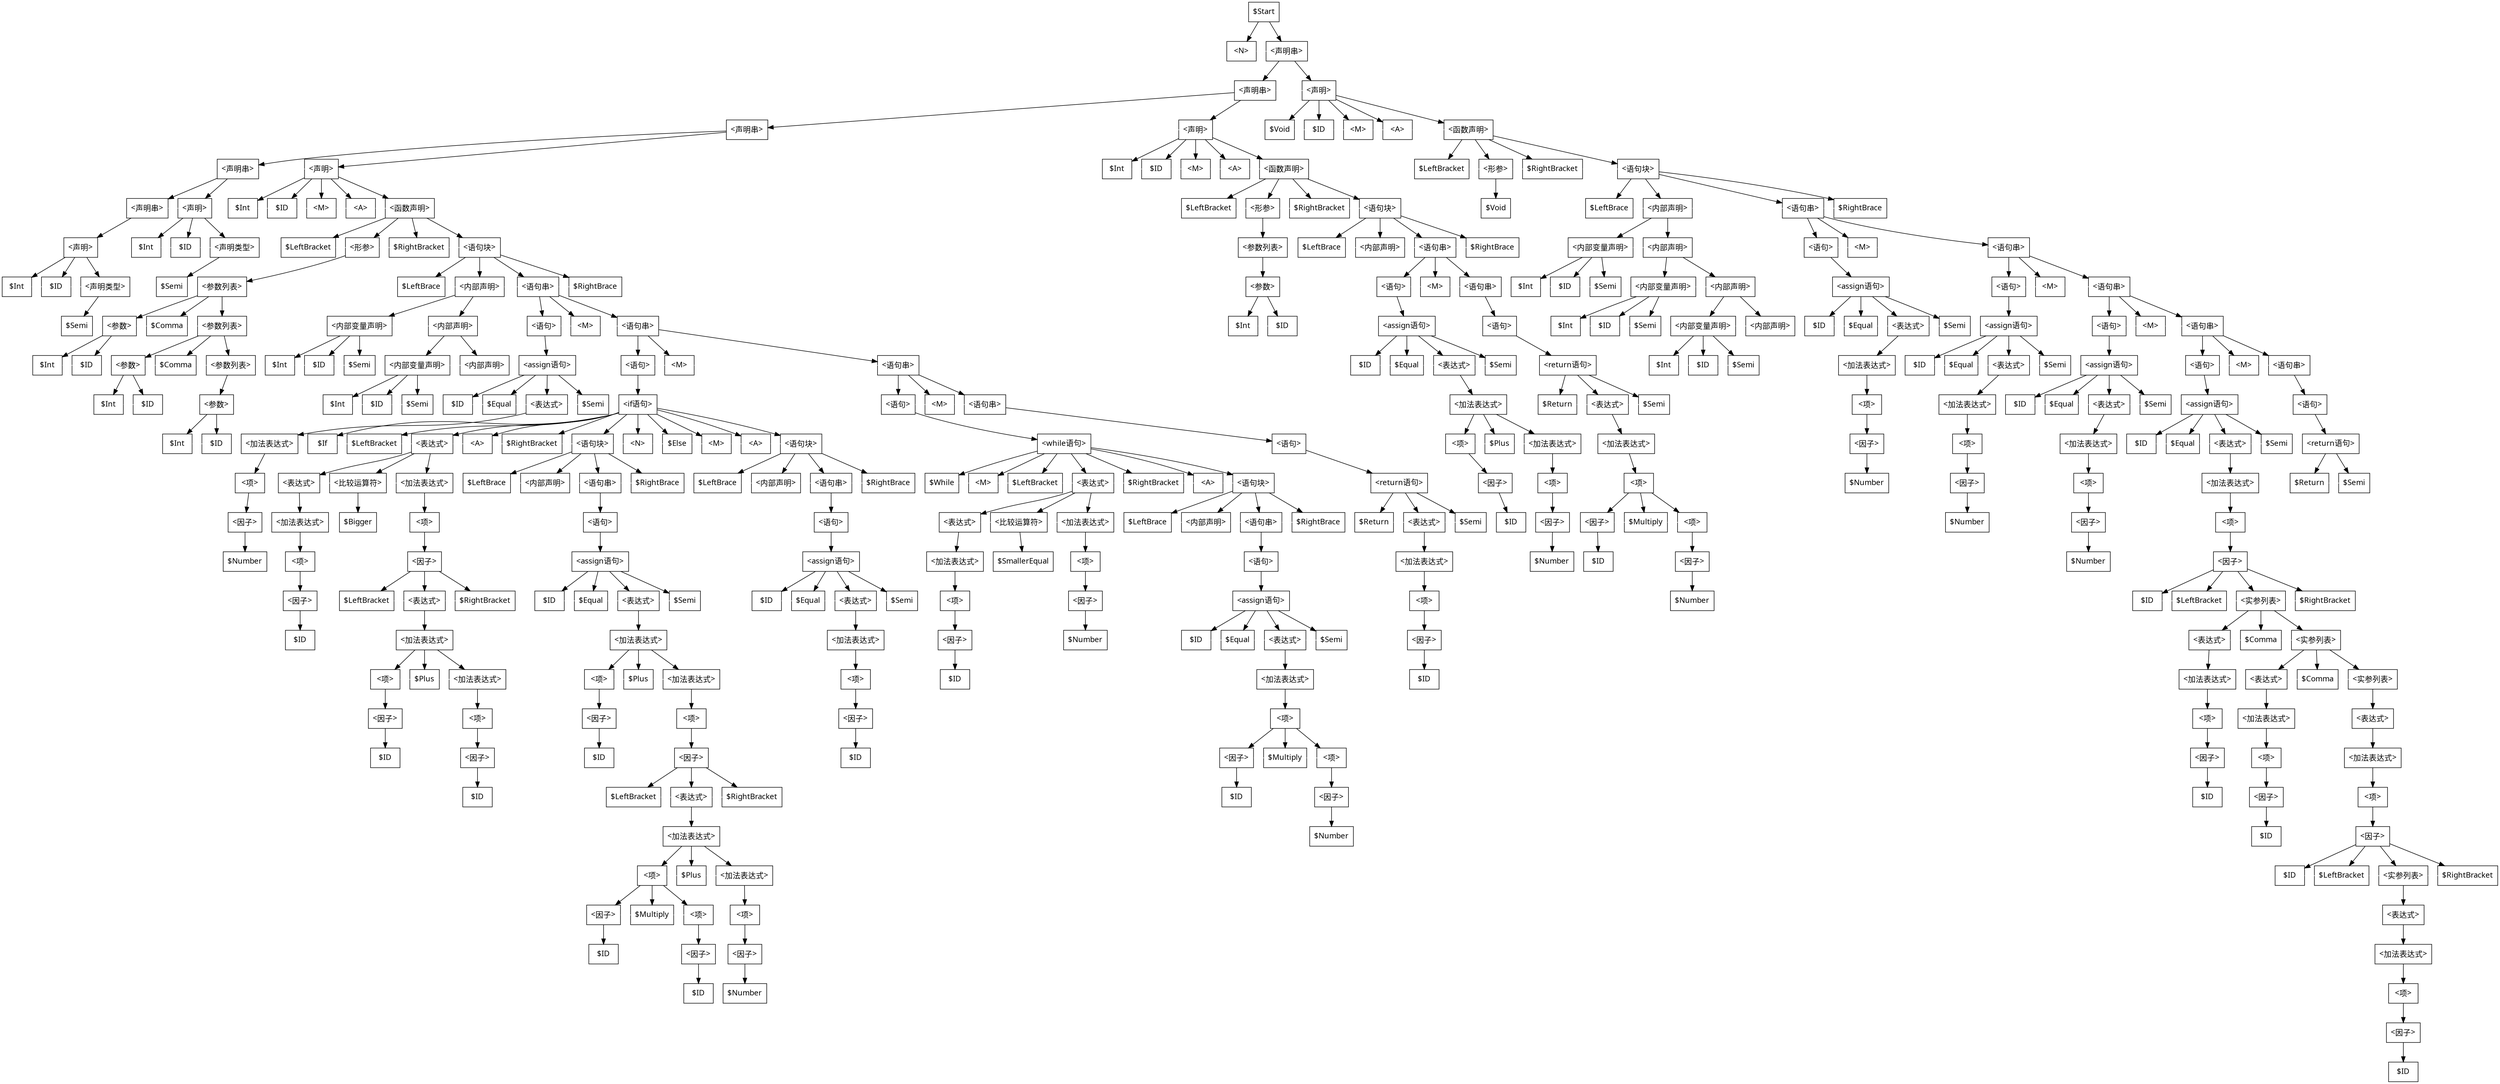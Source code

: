 #@startdot

digraph demo {
node [fontname="Fangsong" shape=plaintext]

	Node1[label="$RightBrace", shape="box"]
	Node2[label="$Semi", shape="box"]
	Node3[label="$Return", shape="box"]
	Node4[label="$Semi", shape="box"]
	Node5[label="$RightBracket", shape="box"]
	Node6[label="$RightBracket", shape="box"]
	Node7[label="$ID", shape="box"]
	Node8[label="$LeftBracket", shape="box"]
	Node9[label="$ID", shape="box"]
	Node10[label="$Comma", shape="box"]
	Node11[label="$ID", shape="box"]
	Node12[label="$Comma", shape="box"]
	Node13[label="$ID", shape="box"]
	Node14[label="$LeftBracket", shape="box"]
	Node15[label="$ID", shape="box"]
	Node16[label="$Equal", shape="box"]
	Node17[label="$ID", shape="box"]
	Node18[label="$Semi", shape="box"]
	Node19[label="$Number", shape="box"]
	Node20[label="$Equal", shape="box"]
	Node21[label="$ID", shape="box"]
	Node22[label="$Semi", shape="box"]
	Node23[label="$Number", shape="box"]
	Node24[label="$Equal", shape="box"]
	Node25[label="$ID", shape="box"]
	Node26[label="$Semi", shape="box"]
	Node27[label="$Number", shape="box"]
	Node28[label="$Equal", shape="box"]
	Node29[label="$ID", shape="box"]
	Node30[label="$Semi", shape="box"]
	Node31[label="$ID", shape="box"]
	Node32[label="$Int", shape="box"]
	Node33[label="$Semi", shape="box"]
	Node34[label="$ID", shape="box"]
	Node35[label="$Int", shape="box"]
	Node36[label="$Semi", shape="box"]
	Node37[label="$ID", shape="box"]
	Node38[label="$Int", shape="box"]
	Node39[label="$LeftBrace", shape="box"]
	Node40[label="$RightBracket", shape="box"]
	Node41[label="$Void", shape="box"]
	Node42[label="$LeftBracket", shape="box"]
	Node43[label="$ID", shape="box"]
	Node44[label="$Void", shape="box"]
	Node45[label="$RightBrace", shape="box"]
	Node46[label="$Semi", shape="box"]
	Node47[label="$Number", shape="box"]
	Node48[label="$Multiply", shape="box"]
	Node49[label="$ID", shape="box"]
	Node50[label="$Return", shape="box"]
	Node51[label="$Semi", shape="box"]
	Node52[label="$Number", shape="box"]
	Node53[label="$Plus", shape="box"]
	Node54[label="$ID", shape="box"]
	Node55[label="$Equal", shape="box"]
	Node56[label="$ID", shape="box"]
	Node57[label="$LeftBrace", shape="box"]
	Node58[label="$RightBracket", shape="box"]
	Node59[label="$ID", shape="box"]
	Node60[label="$Int", shape="box"]
	Node61[label="$LeftBracket", shape="box"]
	Node62[label="$ID", shape="box"]
	Node63[label="$Int", shape="box"]
	Node64[label="$RightBrace", shape="box"]
	Node65[label="$Semi", shape="box"]
	Node66[label="$ID", shape="box"]
	Node67[label="$Return", shape="box"]
	Node68[label="$RightBrace", shape="box"]
	Node69[label="$Semi", shape="box"]
	Node70[label="$Number", shape="box"]
	Node71[label="$Multiply", shape="box"]
	Node72[label="$ID", shape="box"]
	Node73[label="$Equal", shape="box"]
	Node74[label="$ID", shape="box"]
	Node75[label="$LeftBrace", shape="box"]
	Node76[label="$RightBracket", shape="box"]
	Node77[label="$Number", shape="box"]
	Node78[label="$SmallerEqual", shape="box"]
	Node79[label="$ID", shape="box"]
	Node80[label="$LeftBracket", shape="box"]
	Node81[label="$While", shape="box"]
	Node82[label="$RightBrace", shape="box"]
	Node83[label="$Semi", shape="box"]
	Node84[label="$ID", shape="box"]
	Node85[label="$Equal", shape="box"]
	Node86[label="$ID", shape="box"]
	Node87[label="$LeftBrace", shape="box"]
	Node88[label="$Else", shape="box"]
	Node89[label="$RightBrace", shape="box"]
	Node90[label="$Semi", shape="box"]
	Node91[label="$RightBracket", shape="box"]
	Node92[label="$Number", shape="box"]
	Node93[label="$Plus", shape="box"]
	Node94[label="$ID", shape="box"]
	Node95[label="$Multiply", shape="box"]
	Node96[label="$ID", shape="box"]
	Node97[label="$LeftBracket", shape="box"]
	Node98[label="$Plus", shape="box"]
	Node99[label="$ID", shape="box"]
	Node100[label="$Equal", shape="box"]
	Node101[label="$ID", shape="box"]
	Node102[label="$LeftBrace", shape="box"]
	Node103[label="$RightBracket", shape="box"]
	Node104[label="$RightBracket", shape="box"]
	Node105[label="$ID", shape="box"]
	Node106[label="$Plus", shape="box"]
	Node107[label="$ID", shape="box"]
	Node108[label="$LeftBracket", shape="box"]
	Node109[label="$Bigger", shape="box"]
	Node110[label="$ID", shape="box"]
	Node111[label="$LeftBracket", shape="box"]
	Node112[label="$If", shape="box"]
	Node113[label="$Semi", shape="box"]
	Node114[label="$Number", shape="box"]
	Node115[label="$Equal", shape="box"]
	Node116[label="$ID", shape="box"]
	Node117[label="$Semi", shape="box"]
	Node118[label="$ID", shape="box"]
	Node119[label="$Int", shape="box"]
	Node120[label="$Semi", shape="box"]
	Node121[label="$ID", shape="box"]
	Node122[label="$Int", shape="box"]
	Node123[label="$LeftBrace", shape="box"]
	Node124[label="$RightBracket", shape="box"]
	Node125[label="$ID", shape="box"]
	Node126[label="$Int", shape="box"]
	Node127[label="$Comma", shape="box"]
	Node128[label="$ID", shape="box"]
	Node129[label="$Int", shape="box"]
	Node130[label="$Comma", shape="box"]
	Node131[label="$ID", shape="box"]
	Node132[label="$Int", shape="box"]
	Node133[label="$LeftBracket", shape="box"]
	Node134[label="$ID", shape="box"]
	Node135[label="$Int", shape="box"]
	Node136[label="$Semi", shape="box"]
	Node137[label="$ID", shape="box"]
	Node138[label="$Int", shape="box"]
	Node139[label="$Semi", shape="box"]
	Node140[label="$ID", shape="box"]
	Node141[label="$Int", shape="box"]
	Node143[label="<N>", shape="box"]
	Node144[label="<声明类型>", shape="box"]
	Node145[label="<声明>", shape="box"]
	Node146[label="<声明串>", shape="box"]
	Node147[label="<声明类型>", shape="box"]
	Node148[label="<声明>", shape="box"]
	Node149[label="<声明串>", shape="box"]
	Node150[label="<M>", shape="box"]
	Node151[label="<A>", shape="box"]
	Node152[label="<参数>", shape="box"]
	Node153[label="<参数>", shape="box"]
	Node154[label="<参数>", shape="box"]
	Node155[label="<参数列表>", shape="box"]
	Node156[label="<参数列表>", shape="box"]
	Node157[label="<参数列表>", shape="box"]
	Node158[label="<形参>", shape="box"]
	Node159[label="<内部变量声明>", shape="box"]
	Node160[label="<内部变量声明>", shape="box"]
	Node161[label="<内部声明>", shape="box"]
	Node162[label="<内部声明>", shape="box"]
	Node163[label="<内部声明>", shape="box"]
	Node164[label="<因子>", shape="box"]
	Node165[label="<项>", shape="box"]
	Node166[label="<加法表达式>", shape="box"]
	Node167[label="<表达式>", shape="box"]
	Node168[label="<assign语句>", shape="box"]
	Node169[label="<语句>", shape="box"]
	Node170[label="<M>", shape="box"]
	Node171[label="<因子>", shape="box"]
	Node172[label="<项>", shape="box"]
	Node173[label="<加法表达式>", shape="box"]
	Node174[label="<表达式>", shape="box"]
	Node175[label="<比较运算符>", shape="box"]
	Node176[label="<因子>", shape="box"]
	Node177[label="<项>", shape="box"]
	Node178[label="<因子>", shape="box"]
	Node179[label="<项>", shape="box"]
	Node180[label="<加法表达式>", shape="box"]
	Node181[label="<加法表达式>", shape="box"]
	Node182[label="<表达式>", shape="box"]
	Node183[label="<因子>", shape="box"]
	Node184[label="<项>", shape="box"]
	Node185[label="<加法表达式>", shape="box"]
	Node186[label="<表达式>", shape="box"]
	Node187[label="<A>", shape="box"]
	Node188[label="<内部声明>", shape="box"]
	Node189[label="<因子>", shape="box"]
	Node190[label="<项>", shape="box"]
	Node191[label="<因子>", shape="box"]
	Node192[label="<因子>", shape="box"]
	Node193[label="<项>", shape="box"]
	Node194[label="<项>", shape="box"]
	Node195[label="<因子>", shape="box"]
	Node196[label="<项>", shape="box"]
	Node197[label="<加法表达式>", shape="box"]
	Node198[label="<加法表达式>", shape="box"]
	Node199[label="<表达式>", shape="box"]
	Node200[label="<因子>", shape="box"]
	Node201[label="<项>", shape="box"]
	Node202[label="<加法表达式>", shape="box"]
	Node203[label="<加法表达式>", shape="box"]
	Node204[label="<表达式>", shape="box"]
	Node205[label="<assign语句>", shape="box"]
	Node206[label="<语句>", shape="box"]
	Node207[label="<语句串>", shape="box"]
	Node208[label="<语句块>", shape="box"]
	Node209[label="<N>", shape="box"]
	Node210[label="<M>", shape="box"]
	Node211[label="<A>", shape="box"]
	Node212[label="<内部声明>", shape="box"]
	Node213[label="<因子>", shape="box"]
	Node214[label="<项>", shape="box"]
	Node215[label="<加法表达式>", shape="box"]
	Node216[label="<表达式>", shape="box"]
	Node217[label="<assign语句>", shape="box"]
	Node218[label="<语句>", shape="box"]
	Node219[label="<语句串>", shape="box"]
	Node220[label="<语句块>", shape="box"]
	Node221[label="<if语句>", shape="box"]
	Node222[label="<语句>", shape="box"]
	Node223[label="<M>", shape="box"]
	Node224[label="<M>", shape="box"]
	Node225[label="<因子>", shape="box"]
	Node226[label="<项>", shape="box"]
	Node227[label="<加法表达式>", shape="box"]
	Node228[label="<表达式>", shape="box"]
	Node229[label="<比较运算符>", shape="box"]
	Node230[label="<因子>", shape="box"]
	Node231[label="<项>", shape="box"]
	Node232[label="<加法表达式>", shape="box"]
	Node233[label="<表达式>", shape="box"]
	Node234[label="<A>", shape="box"]
	Node235[label="<内部声明>", shape="box"]
	Node236[label="<因子>", shape="box"]
	Node237[label="<因子>", shape="box"]
	Node238[label="<项>", shape="box"]
	Node239[label="<项>", shape="box"]
	Node240[label="<加法表达式>", shape="box"]
	Node241[label="<表达式>", shape="box"]
	Node242[label="<assign语句>", shape="box"]
	Node243[label="<语句>", shape="box"]
	Node244[label="<语句串>", shape="box"]
	Node245[label="<语句块>", shape="box"]
	Node246[label="<while语句>", shape="box"]
	Node247[label="<语句>", shape="box"]
	Node248[label="<M>", shape="box"]
	Node249[label="<因子>", shape="box"]
	Node250[label="<项>", shape="box"]
	Node251[label="<加法表达式>", shape="box"]
	Node252[label="<表达式>", shape="box"]
	Node253[label="<return语句>", shape="box"]
	Node254[label="<语句>", shape="box"]
	Node255[label="<语句串>", shape="box"]
	Node256[label="<语句串>", shape="box"]
	Node257[label="<语句串>", shape="box"]
	Node258[label="<语句串>", shape="box"]
	Node259[label="<语句块>", shape="box"]
	Node260[label="<函数声明>", shape="box"]
	Node261[label="<声明>", shape="box"]
	Node262[label="<声明串>", shape="box"]
	Node263[label="<M>", shape="box"]
	Node264[label="<A>", shape="box"]
	Node265[label="<参数>", shape="box"]
	Node266[label="<参数列表>", shape="box"]
	Node267[label="<形参>", shape="box"]
	Node268[label="<内部声明>", shape="box"]
	Node269[label="<因子>", shape="box"]
	Node270[label="<项>", shape="box"]
	Node271[label="<因子>", shape="box"]
	Node272[label="<项>", shape="box"]
	Node273[label="<加法表达式>", shape="box"]
	Node274[label="<加法表达式>", shape="box"]
	Node275[label="<表达式>", shape="box"]
	Node276[label="<assign语句>", shape="box"]
	Node277[label="<语句>", shape="box"]
	Node278[label="<M>", shape="box"]
	Node279[label="<因子>", shape="box"]
	Node280[label="<因子>", shape="box"]
	Node281[label="<项>", shape="box"]
	Node282[label="<项>", shape="box"]
	Node283[label="<加法表达式>", shape="box"]
	Node284[label="<表达式>", shape="box"]
	Node285[label="<return语句>", shape="box"]
	Node286[label="<语句>", shape="box"]
	Node287[label="<语句串>", shape="box"]
	Node288[label="<语句串>", shape="box"]
	Node289[label="<语句块>", shape="box"]
	Node290[label="<函数声明>", shape="box"]
	Node291[label="<声明>", shape="box"]
	Node292[label="<声明串>", shape="box"]
	Node293[label="<M>", shape="box"]
	Node294[label="<A>", shape="box"]
	Node295[label="<形参>", shape="box"]
	Node296[label="<内部变量声明>", shape="box"]
	Node297[label="<内部变量声明>", shape="box"]
	Node298[label="<内部变量声明>", shape="box"]
	Node299[label="<内部声明>", shape="box"]
	Node300[label="<内部声明>", shape="box"]
	Node301[label="<内部声明>", shape="box"]
	Node302[label="<内部声明>", shape="box"]
	Node303[label="<因子>", shape="box"]
	Node304[label="<项>", shape="box"]
	Node305[label="<加法表达式>", shape="box"]
	Node306[label="<表达式>", shape="box"]
	Node307[label="<assign语句>", shape="box"]
	Node308[label="<语句>", shape="box"]
	Node309[label="<M>", shape="box"]
	Node310[label="<因子>", shape="box"]
	Node311[label="<项>", shape="box"]
	Node312[label="<加法表达式>", shape="box"]
	Node313[label="<表达式>", shape="box"]
	Node314[label="<assign语句>", shape="box"]
	Node315[label="<语句>", shape="box"]
	Node316[label="<M>", shape="box"]
	Node317[label="<因子>", shape="box"]
	Node318[label="<项>", shape="box"]
	Node319[label="<加法表达式>", shape="box"]
	Node320[label="<表达式>", shape="box"]
	Node321[label="<assign语句>", shape="box"]
	Node322[label="<语句>", shape="box"]
	Node323[label="<M>", shape="box"]
	Node324[label="<因子>", shape="box"]
	Node325[label="<项>", shape="box"]
	Node326[label="<加法表达式>", shape="box"]
	Node327[label="<表达式>", shape="box"]
	Node328[label="<因子>", shape="box"]
	Node329[label="<项>", shape="box"]
	Node330[label="<加法表达式>", shape="box"]
	Node331[label="<表达式>", shape="box"]
	Node332[label="<因子>", shape="box"]
	Node333[label="<项>", shape="box"]
	Node334[label="<加法表达式>", shape="box"]
	Node335[label="<表达式>", shape="box"]
	Node336[label="<实参列表>", shape="box"]
	Node337[label="<因子>", shape="box"]
	Node338[label="<项>", shape="box"]
	Node339[label="<加法表达式>", shape="box"]
	Node340[label="<表达式>", shape="box"]
	Node341[label="<实参列表>", shape="box"]
	Node342[label="<实参列表>", shape="box"]
	Node343[label="<实参列表>", shape="box"]
	Node344[label="<因子>", shape="box"]
	Node345[label="<项>", shape="box"]
	Node346[label="<加法表达式>", shape="box"]
	Node347[label="<表达式>", shape="box"]
	Node348[label="<assign语句>", shape="box"]
	Node349[label="<语句>", shape="box"]
	Node350[label="<M>", shape="box"]
	Node351[label="<return语句>", shape="box"]
	Node352[label="<语句>", shape="box"]
	Node353[label="<语句串>", shape="box"]
	Node354[label="<语句串>", shape="box"]
	Node355[label="<语句串>", shape="box"]
	Node356[label="<语句串>", shape="box"]
	Node357[label="<语句串>", shape="box"]
	Node358[label="<语句块>", shape="box"]
	Node359[label="<函数声明>", shape="box"]
	Node360[label="<声明>", shape="box"]
	Node361[label="<声明串>", shape="box"]
	Node362[label="$Start", shape="box"]

	Node362->Node361
	Node362->Node143
	{
		rank = same;
		Node143->Node361[color=white];
		rankdir=LR;
	}
	Node361->Node360
	Node361->Node292
	{
		rank = same;
		Node292->Node360[color=white];
		rankdir=LR;
	}
	Node360->Node359
	Node360->Node294
	Node360->Node293
	Node360->Node43
	Node360->Node44
	{
		rank = same;
		Node44->Node43->Node293->Node294->Node359[color=white];
		rankdir=LR;
	}
	Node359->Node358
	Node359->Node40
	Node359->Node295
	Node359->Node42
	{
		rank = same;
		Node42->Node295->Node40->Node358[color=white];
		rankdir=LR;
	}
	Node358->Node1
	Node358->Node357
	Node358->Node302
	Node358->Node39
	{
		rank = same;
		Node39->Node302->Node357->Node1[color=white];
		rankdir=LR;
	}
	Node357->Node356
	Node357->Node309
	Node357->Node308
	{
		rank = same;
		Node308->Node309->Node356[color=white];
		rankdir=LR;
	}
	Node356->Node355
	Node356->Node316
	Node356->Node315
	{
		rank = same;
		Node315->Node316->Node355[color=white];
		rankdir=LR;
	}
	Node355->Node354
	Node355->Node323
	Node355->Node322
	{
		rank = same;
		Node322->Node323->Node354[color=white];
		rankdir=LR;
	}
	Node354->Node353
	Node354->Node350
	Node354->Node349
	{
		rank = same;
		Node349->Node350->Node353[color=white];
		rankdir=LR;
	}
	Node353->Node352
	Node352->Node351
	Node351->Node2
	Node351->Node3
	{
		rank = same;
		Node3->Node2[color=white];
		rankdir=LR;
	}
	Node349->Node348
	Node348->Node4
	Node348->Node347
	Node348->Node16
	Node348->Node17
	{
		rank = same;
		Node17->Node16->Node347->Node4[color=white];
		rankdir=LR;
	}
	Node347->Node346
	Node346->Node345
	Node345->Node344
	Node344->Node5
	Node344->Node343
	Node344->Node14
	Node344->Node15
	{
		rank = same;
		Node15->Node14->Node343->Node5[color=white];
		rankdir=LR;
	}
	Node343->Node342
	Node343->Node12
	Node343->Node327
	{
		rank = same;
		Node327->Node12->Node342[color=white];
		rankdir=LR;
	}
	Node342->Node341
	Node342->Node10
	Node342->Node331
	{
		rank = same;
		Node331->Node10->Node341[color=white];
		rankdir=LR;
	}
	Node341->Node340
	Node340->Node339
	Node339->Node338
	Node338->Node337
	Node337->Node6
	Node337->Node336
	Node337->Node8
	Node337->Node9
	{
		rank = same;
		Node9->Node8->Node336->Node6[color=white];
		rankdir=LR;
	}
	Node336->Node335
	Node335->Node334
	Node334->Node333
	Node333->Node332
	Node332->Node7
	Node331->Node330
	Node330->Node329
	Node329->Node328
	Node328->Node11
	Node327->Node326
	Node326->Node325
	Node325->Node324
	Node324->Node13
	Node322->Node321
	Node321->Node18
	Node321->Node320
	Node321->Node20
	Node321->Node21
	{
		rank = same;
		Node21->Node20->Node320->Node18[color=white];
		rankdir=LR;
	}
	Node320->Node319
	Node319->Node318
	Node318->Node317
	Node317->Node19
	Node315->Node314
	Node314->Node22
	Node314->Node313
	Node314->Node24
	Node314->Node25
	{
		rank = same;
		Node25->Node24->Node313->Node22[color=white];
		rankdir=LR;
	}
	Node313->Node312
	Node312->Node311
	Node311->Node310
	Node310->Node23
	Node308->Node307
	Node307->Node26
	Node307->Node306
	Node307->Node28
	Node307->Node29
	{
		rank = same;
		Node29->Node28->Node306->Node26[color=white];
		rankdir=LR;
	}
	Node306->Node305
	Node305->Node304
	Node304->Node303
	Node303->Node27
	Node302->Node301
	Node302->Node296
	{
		rank = same;
		Node296->Node301[color=white];
		rankdir=LR;
	}
	Node301->Node300
	Node301->Node297
	{
		rank = same;
		Node297->Node300[color=white];
		rankdir=LR;
	}
	Node300->Node299
	Node300->Node298
	{
		rank = same;
		Node298->Node299[color=white];
		rankdir=LR;
	}
	Node298->Node30
	Node298->Node31
	Node298->Node32
	{
		rank = same;
		Node32->Node31->Node30[color=white];
		rankdir=LR;
	}
	Node297->Node33
	Node297->Node34
	Node297->Node35
	{
		rank = same;
		Node35->Node34->Node33[color=white];
		rankdir=LR;
	}
	Node296->Node36
	Node296->Node37
	Node296->Node38
	{
		rank = same;
		Node38->Node37->Node36[color=white];
		rankdir=LR;
	}
	Node295->Node41
	Node292->Node291
	Node292->Node262
	{
		rank = same;
		Node262->Node291[color=white];
		rankdir=LR;
	}
	Node291->Node290
	Node291->Node264
	Node291->Node263
	Node291->Node62
	Node291->Node63
	{
		rank = same;
		Node63->Node62->Node263->Node264->Node290[color=white];
		rankdir=LR;
	}
	Node290->Node289
	Node290->Node58
	Node290->Node267
	Node290->Node61
	{
		rank = same;
		Node61->Node267->Node58->Node289[color=white];
		rankdir=LR;
	}
	Node289->Node45
	Node289->Node288
	Node289->Node268
	Node289->Node57
	{
		rank = same;
		Node57->Node268->Node288->Node45[color=white];
		rankdir=LR;
	}
	Node288->Node287
	Node288->Node278
	Node288->Node277
	{
		rank = same;
		Node277->Node278->Node287[color=white];
		rankdir=LR;
	}
	Node287->Node286
	Node286->Node285
	Node285->Node46
	Node285->Node284
	Node285->Node50
	{
		rank = same;
		Node50->Node284->Node46[color=white];
		rankdir=LR;
	}
	Node284->Node283
	Node283->Node282
	Node282->Node281
	Node282->Node48
	Node282->Node279
	{
		rank = same;
		Node279->Node48->Node281[color=white];
		rankdir=LR;
	}
	Node281->Node280
	Node280->Node47
	Node279->Node49
	Node277->Node276
	Node276->Node51
	Node276->Node275
	Node276->Node55
	Node276->Node56
	{
		rank = same;
		Node56->Node55->Node275->Node51[color=white];
		rankdir=LR;
	}
	Node275->Node274
	Node274->Node273
	Node274->Node53
	Node274->Node270
	{
		rank = same;
		Node270->Node53->Node273[color=white];
		rankdir=LR;
	}
	Node273->Node272
	Node272->Node271
	Node271->Node52
	Node270->Node269
	Node269->Node54
	Node267->Node266
	Node266->Node265
	Node265->Node59
	Node265->Node60
	{
		rank = same;
		Node60->Node59[color=white];
		rankdir=LR;
	}
	Node262->Node261
	Node262->Node149
	{
		rank = same;
		Node149->Node261[color=white];
		rankdir=LR;
	}
	Node261->Node260
	Node261->Node151
	Node261->Node150
	Node261->Node134
	Node261->Node135
	{
		rank = same;
		Node135->Node134->Node150->Node151->Node260[color=white];
		rankdir=LR;
	}
	Node260->Node259
	Node260->Node124
	Node260->Node158
	Node260->Node133
	{
		rank = same;
		Node133->Node158->Node124->Node259[color=white];
		rankdir=LR;
	}
	Node259->Node64
	Node259->Node258
	Node259->Node163
	Node259->Node123
	{
		rank = same;
		Node123->Node163->Node258->Node64[color=white];
		rankdir=LR;
	}
	Node258->Node257
	Node258->Node170
	Node258->Node169
	{
		rank = same;
		Node169->Node170->Node257[color=white];
		rankdir=LR;
	}
	Node257->Node256
	Node257->Node223
	Node257->Node222
	{
		rank = same;
		Node222->Node223->Node256[color=white];
		rankdir=LR;
	}
	Node256->Node255
	Node256->Node248
	Node256->Node247
	{
		rank = same;
		Node247->Node248->Node255[color=white];
		rankdir=LR;
	}
	Node255->Node254
	Node254->Node253
	Node253->Node65
	Node253->Node252
	Node253->Node67
	{
		rank = same;
		Node67->Node252->Node65[color=white];
		rankdir=LR;
	}
	Node252->Node251
	Node251->Node250
	Node250->Node249
	Node249->Node66
	Node247->Node246
	Node246->Node245
	Node246->Node234
	Node246->Node76
	Node246->Node233
	Node246->Node80
	Node246->Node224
	Node246->Node81
	{
		rank = same;
		Node81->Node224->Node80->Node233->Node76->Node234->Node245[color=white];
		rankdir=LR;
	}
	Node245->Node68
	Node245->Node244
	Node245->Node235
	Node245->Node75
	{
		rank = same;
		Node75->Node235->Node244->Node68[color=white];
		rankdir=LR;
	}
	Node244->Node243
	Node243->Node242
	Node242->Node69
	Node242->Node241
	Node242->Node73
	Node242->Node74
	{
		rank = same;
		Node74->Node73->Node241->Node69[color=white];
		rankdir=LR;
	}
	Node241->Node240
	Node240->Node239
	Node239->Node238
	Node239->Node71
	Node239->Node236
	{
		rank = same;
		Node236->Node71->Node238[color=white];
		rankdir=LR;
	}
	Node238->Node237
	Node237->Node70
	Node236->Node72
	Node233->Node232
	Node233->Node229
	Node233->Node228
	{
		rank = same;
		Node228->Node229->Node232[color=white];
		rankdir=LR;
	}
	Node232->Node231
	Node231->Node230
	Node230->Node77
	Node229->Node78
	Node228->Node227
	Node227->Node226
	Node226->Node225
	Node225->Node79
	Node222->Node221
	Node221->Node220
	Node221->Node211
	Node221->Node210
	Node221->Node88
	Node221->Node209
	Node221->Node208
	Node221->Node103
	Node221->Node187
	Node221->Node186
	Node221->Node111
	Node221->Node112
	{
		rank = same;
		Node112->Node111->Node186->Node187->Node103->Node208->Node209->Node88->Node210->Node211->Node220[color=white];
		rankdir=LR;
	}
	Node220->Node82
	Node220->Node219
	Node220->Node212
	Node220->Node87
	{
		rank = same;
		Node87->Node212->Node219->Node82[color=white];
		rankdir=LR;
	}
	Node219->Node218
	Node218->Node217
	Node217->Node83
	Node217->Node216
	Node217->Node85
	Node217->Node86
	{
		rank = same;
		Node86->Node85->Node216->Node83[color=white];
		rankdir=LR;
	}
	Node216->Node215
	Node215->Node214
	Node214->Node213
	Node213->Node84
	Node208->Node89
	Node208->Node207
	Node208->Node188
	Node208->Node102
	{
		rank = same;
		Node102->Node188->Node207->Node89[color=white];
		rankdir=LR;
	}
	Node207->Node206
	Node206->Node205
	Node205->Node90
	Node205->Node204
	Node205->Node100
	Node205->Node101
	{
		rank = same;
		Node101->Node100->Node204->Node90[color=white];
		rankdir=LR;
	}
	Node204->Node203
	Node203->Node202
	Node203->Node98
	Node203->Node190
	{
		rank = same;
		Node190->Node98->Node202[color=white];
		rankdir=LR;
	}
	Node202->Node201
	Node201->Node200
	Node200->Node91
	Node200->Node199
	Node200->Node97
	{
		rank = same;
		Node97->Node199->Node91[color=white];
		rankdir=LR;
	}
	Node199->Node198
	Node198->Node197
	Node198->Node93
	Node198->Node194
	{
		rank = same;
		Node194->Node93->Node197[color=white];
		rankdir=LR;
	}
	Node197->Node196
	Node196->Node195
	Node195->Node92
	Node194->Node193
	Node194->Node95
	Node194->Node191
	{
		rank = same;
		Node191->Node95->Node193[color=white];
		rankdir=LR;
	}
	Node193->Node192
	Node192->Node94
	Node191->Node96
	Node190->Node189
	Node189->Node99
	Node186->Node185
	Node186->Node175
	Node186->Node174
	{
		rank = same;
		Node174->Node175->Node185[color=white];
		rankdir=LR;
	}
	Node185->Node184
	Node184->Node183
	Node183->Node104
	Node183->Node182
	Node183->Node108
	{
		rank = same;
		Node108->Node182->Node104[color=white];
		rankdir=LR;
	}
	Node182->Node181
	Node181->Node180
	Node181->Node106
	Node181->Node177
	{
		rank = same;
		Node177->Node106->Node180[color=white];
		rankdir=LR;
	}
	Node180->Node179
	Node179->Node178
	Node178->Node105
	Node177->Node176
	Node176->Node107
	Node175->Node109
	Node174->Node173
	Node173->Node172
	Node172->Node171
	Node171->Node110
	Node169->Node168
	Node168->Node113
	Node168->Node167
	Node168->Node115
	Node168->Node116
	{
		rank = same;
		Node116->Node115->Node167->Node113[color=white];
		rankdir=LR;
	}
	Node167->Node166
	Node166->Node165
	Node165->Node164
	Node164->Node114
	Node163->Node162
	Node163->Node159
	{
		rank = same;
		Node159->Node162[color=white];
		rankdir=LR;
	}
	Node162->Node161
	Node162->Node160
	{
		rank = same;
		Node160->Node161[color=white];
		rankdir=LR;
	}
	Node160->Node117
	Node160->Node118
	Node160->Node119
	{
		rank = same;
		Node119->Node118->Node117[color=white];
		rankdir=LR;
	}
	Node159->Node120
	Node159->Node121
	Node159->Node122
	{
		rank = same;
		Node122->Node121->Node120[color=white];
		rankdir=LR;
	}
	Node158->Node157
	Node157->Node156
	Node157->Node130
	Node157->Node152
	{
		rank = same;
		Node152->Node130->Node156[color=white];
		rankdir=LR;
	}
	Node156->Node155
	Node156->Node127
	Node156->Node153
	{
		rank = same;
		Node153->Node127->Node155[color=white];
		rankdir=LR;
	}
	Node155->Node154
	Node154->Node125
	Node154->Node126
	{
		rank = same;
		Node126->Node125[color=white];
		rankdir=LR;
	}
	Node153->Node128
	Node153->Node129
	{
		rank = same;
		Node129->Node128[color=white];
		rankdir=LR;
	}
	Node152->Node131
	Node152->Node132
	{
		rank = same;
		Node132->Node131[color=white];
		rankdir=LR;
	}
	Node149->Node148
	Node149->Node146
	{
		rank = same;
		Node146->Node148[color=white];
		rankdir=LR;
	}
	Node148->Node147
	Node148->Node137
	Node148->Node138
	{
		rank = same;
		Node138->Node137->Node147[color=white];
		rankdir=LR;
	}
	Node147->Node136
	Node146->Node145
	Node145->Node144
	Node145->Node140
	Node145->Node141
	{
		rank = same;
		Node141->Node140->Node144[color=white];
		rankdir=LR;
	}
	Node144->Node139

}

#@enddot
